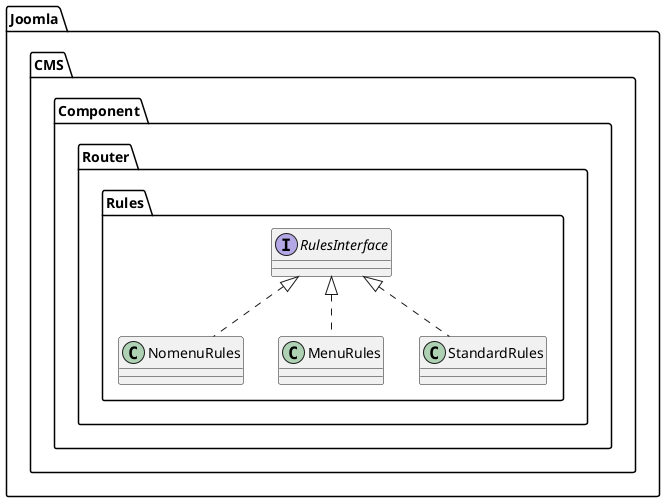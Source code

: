 @startuml
class Joomla.CMS.Component.Router.Rules.NomenuRules
Joomla.CMS.Component.Router.Rules.RulesInterface <|.. Joomla.CMS.Component.Router.Rules.NomenuRules

class Joomla.CMS.Component.Router.Rules.MenuRules
Joomla.CMS.Component.Router.Rules.RulesInterface <|.. Joomla.CMS.Component.Router.Rules.MenuRules
class Joomla.CMS.Component.Router.Rules.StandardRules
Joomla.CMS.Component.Router.Rules.RulesInterface <|.. Joomla.CMS.Component.Router.Rules.StandardRules
interface Joomla.CMS.Component.Router.Rules.RulesInterface
@enduml
